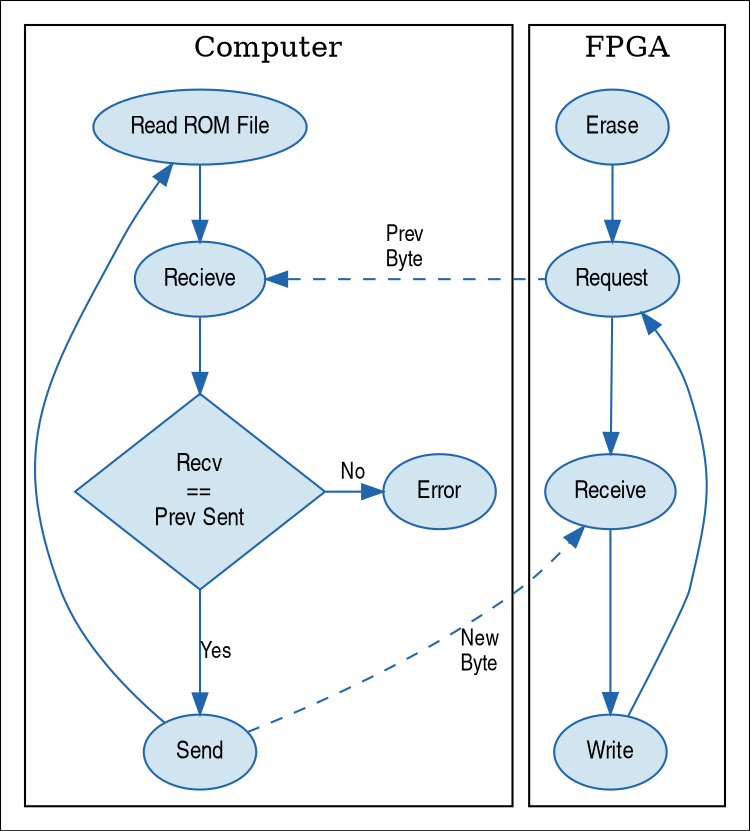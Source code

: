 digraph G {

    graph [rankdir=TB, ordering="out", nodesep=0.2, colorscheme=rdbu9];
    node [nodesep=0.2, label="\N", style="filled", colorscheme=rdbu9, color=9, fillcolor=6, fontname="Arial narrow", fontsize=12];
    edge [colorscheme=rdbu9, color=9, fontsize=11, fontname="Arial narrow"];

    subgraph clusterComputer{

        label = "Computer";

        c_file[label="Read ROM File"];
        c_recv[label="Recieve"];
        c_check[label="Recv\n==\nPrev Sent", shape=diamond];
        c_send[label="Send"];
        c_exit[label="Error"];

        c_file -> c_send[dir="back", weight=0];
        c_file -> c_recv -> c_check;
        c_check -> c_send[label="Yes"];
        c_check -> c_exit[label="No"];

        {rank=same; c_check c_exit};
    };

    subgraph clusterFPGA{

        label = "FPGA";

        s_erase[label="Erase"];
        s_request[label="Request"];
        s_recv[label="Receive"];
        s_write[label="Write"];

        s_erase -> s_request -> s_recv -> s_write;
        s_write -> s_request[constraint=false];
    };

    c_recv -> s_request[dir="back", label="Prev\nByte", style="dashed", weight=0, constraint=false];
    c_send -> s_recv[label="New\nByte", style="dashed", weight=0, constraint=false];

}
